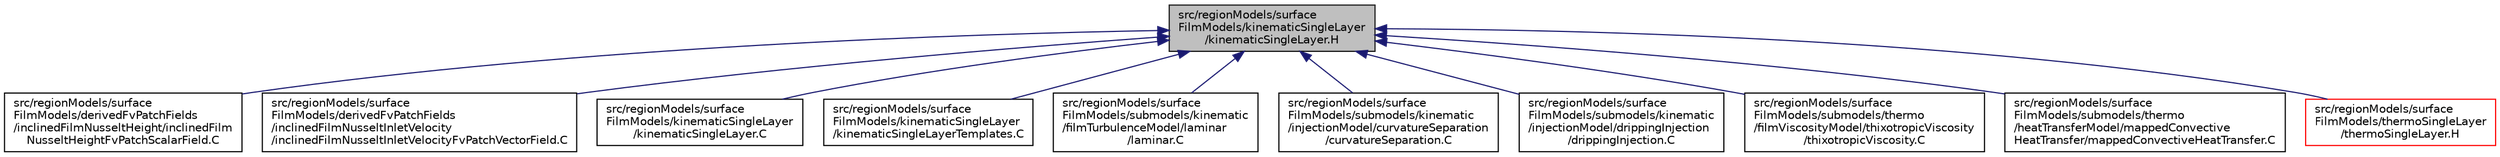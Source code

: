 digraph "src/regionModels/surfaceFilmModels/kinematicSingleLayer/kinematicSingleLayer.H"
{
  bgcolor="transparent";
  edge [fontname="Helvetica",fontsize="10",labelfontname="Helvetica",labelfontsize="10"];
  node [fontname="Helvetica",fontsize="10",shape=record];
  Node1 [label="src/regionModels/surface\lFilmModels/kinematicSingleLayer\l/kinematicSingleLayer.H",height=0.2,width=0.4,color="black", fillcolor="grey75", style="filled", fontcolor="black"];
  Node1 -> Node2 [dir="back",color="midnightblue",fontsize="10",style="solid",fontname="Helvetica"];
  Node2 [label="src/regionModels/surface\lFilmModels/derivedFvPatchFields\l/inclinedFilmNusseltHeight/inclinedFilm\lNusseltHeightFvPatchScalarField.C",height=0.2,width=0.4,color="black",URL="$a09576.html"];
  Node1 -> Node3 [dir="back",color="midnightblue",fontsize="10",style="solid",fontname="Helvetica"];
  Node3 [label="src/regionModels/surface\lFilmModels/derivedFvPatchFields\l/inclinedFilmNusseltInletVelocity\l/inclinedFilmNusseltInletVelocityFvPatchVectorField.C",height=0.2,width=0.4,color="black",URL="$a09578.html"];
  Node1 -> Node4 [dir="back",color="midnightblue",fontsize="10",style="solid",fontname="Helvetica"];
  Node4 [label="src/regionModels/surface\lFilmModels/kinematicSingleLayer\l/kinematicSingleLayer.C",height=0.2,width=0.4,color="black",URL="$a09584.html"];
  Node1 -> Node5 [dir="back",color="midnightblue",fontsize="10",style="solid",fontname="Helvetica"];
  Node5 [label="src/regionModels/surface\lFilmModels/kinematicSingleLayer\l/kinematicSingleLayerTemplates.C",height=0.2,width=0.4,color="black",URL="$a09587.html"];
  Node1 -> Node6 [dir="back",color="midnightblue",fontsize="10",style="solid",fontname="Helvetica"];
  Node6 [label="src/regionModels/surface\lFilmModels/submodels/kinematic\l/filmTurbulenceModel/laminar\l/laminar.C",height=0.2,width=0.4,color="black",URL="$a04782.html"];
  Node1 -> Node7 [dir="back",color="midnightblue",fontsize="10",style="solid",fontname="Helvetica"];
  Node7 [label="src/regionModels/surface\lFilmModels/submodels/kinematic\l/injectionModel/curvatureSeparation\l/curvatureSeparation.C",height=0.2,width=0.4,color="black",URL="$a09613.html"];
  Node1 -> Node8 [dir="back",color="midnightblue",fontsize="10",style="solid",fontname="Helvetica"];
  Node8 [label="src/regionModels/surface\lFilmModels/submodels/kinematic\l/injectionModel/drippingInjection\l/drippingInjection.C",height=0.2,width=0.4,color="black",URL="$a09615.html"];
  Node1 -> Node9 [dir="back",color="midnightblue",fontsize="10",style="solid",fontname="Helvetica"];
  Node9 [label="src/regionModels/surface\lFilmModels/submodels/thermo\l/filmViscosityModel/thixotropicViscosity\l/thixotropicViscosity.C",height=0.2,width=0.4,color="black",URL="$a09646.html"];
  Node1 -> Node10 [dir="back",color="midnightblue",fontsize="10",style="solid",fontname="Helvetica"];
  Node10 [label="src/regionModels/surface\lFilmModels/submodels/thermo\l/heatTransferModel/mappedConvective\lHeatTransfer/mappedConvectiveHeatTransfer.C",height=0.2,width=0.4,color="black",URL="$a09657.html"];
  Node1 -> Node11 [dir="back",color="midnightblue",fontsize="10",style="solid",fontname="Helvetica"];
  Node11 [label="src/regionModels/surface\lFilmModels/thermoSingleLayer\l/thermoSingleLayer.H",height=0.2,width=0.4,color="red",URL="$a09673.html"];
}
